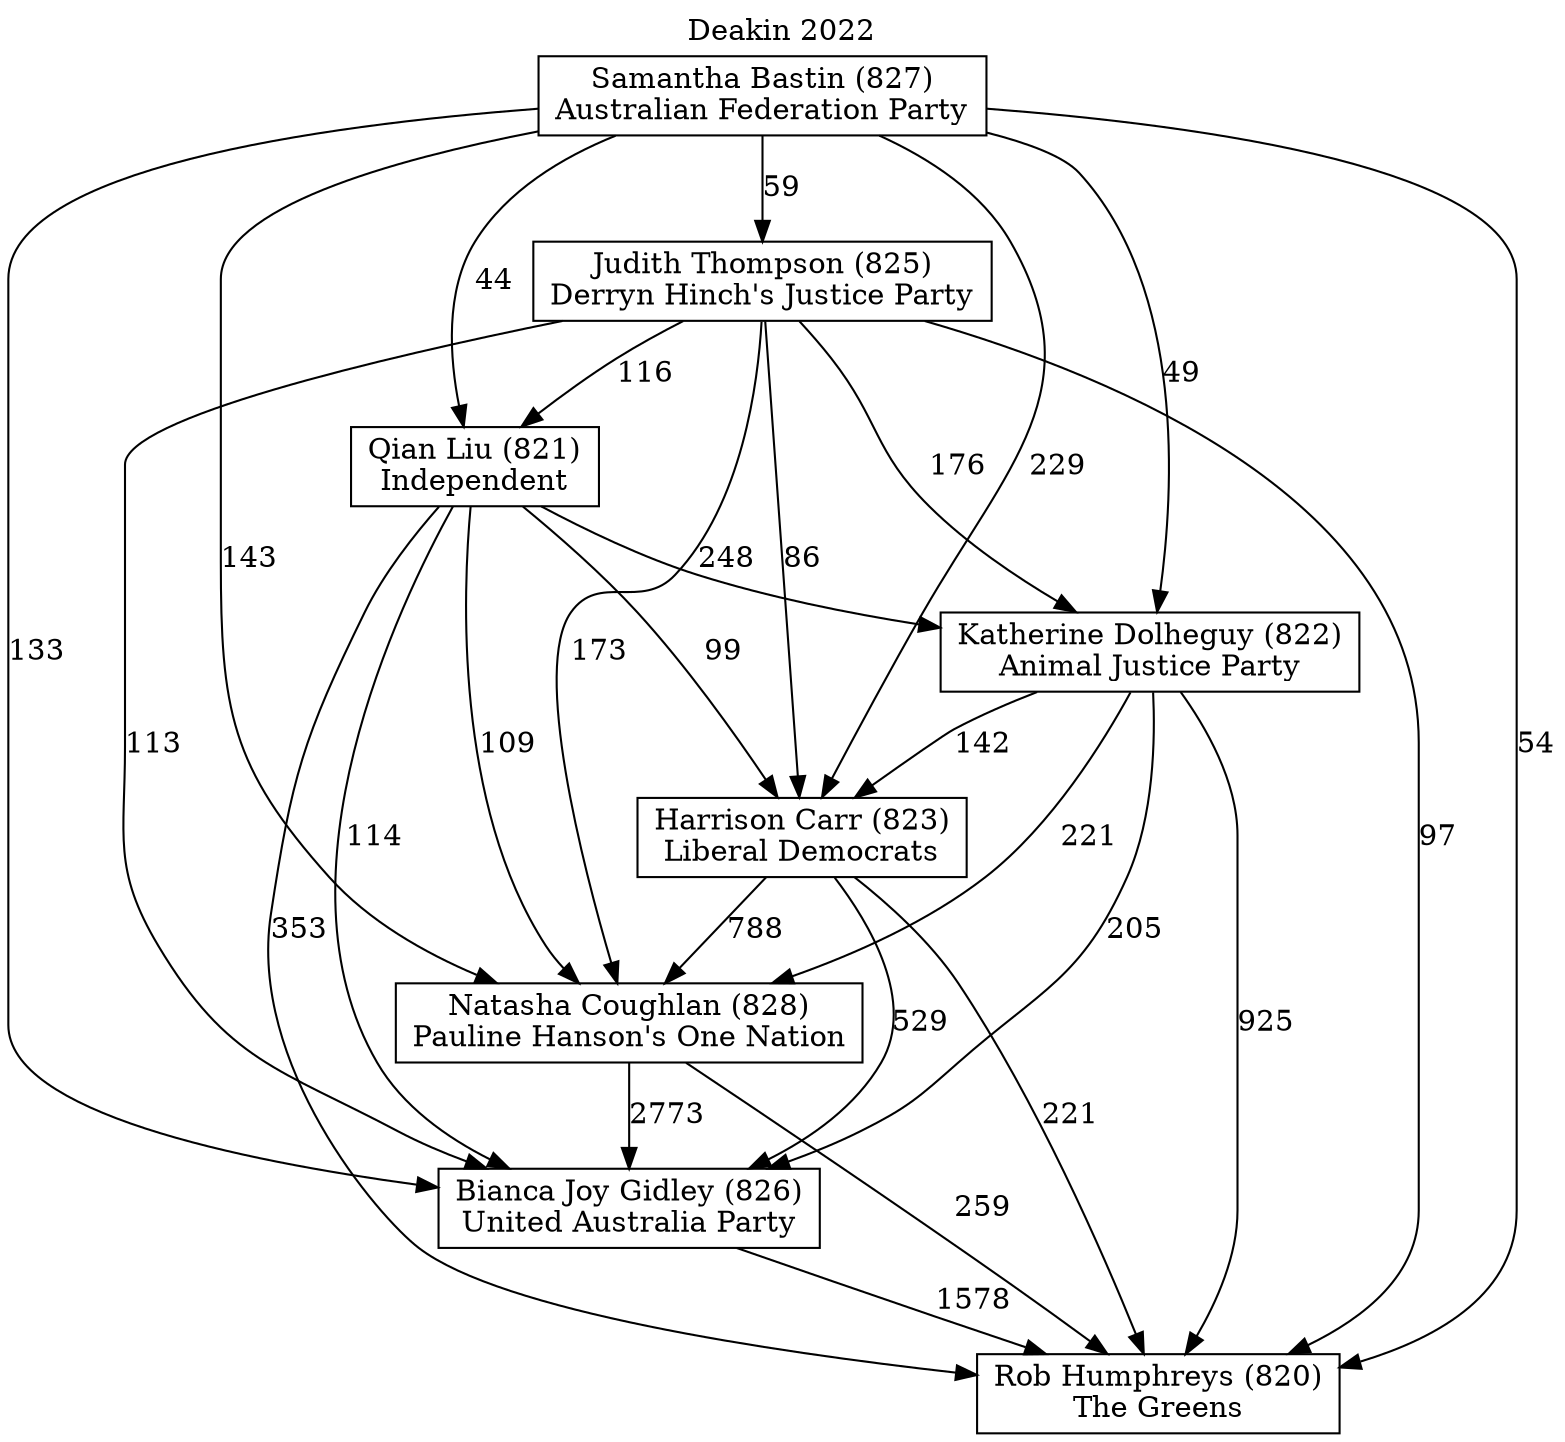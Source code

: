 // House preference flow
digraph "Rob Humphreys (820)_Deakin_2022" {
	graph [label="Deakin 2022" labelloc=t mclimit=10]
	node [shape=box]
	"Natasha Coughlan (828)" [label="Natasha Coughlan (828)
Pauline Hanson's One Nation"]
	"Katherine Dolheguy (822)" [label="Katherine Dolheguy (822)
Animal Justice Party"]
	"Bianca Joy Gidley (826)" [label="Bianca Joy Gidley (826)
United Australia Party"]
	"Judith Thompson (825)" [label="Judith Thompson (825)
Derryn Hinch's Justice Party"]
	"Samantha Bastin (827)" [label="Samantha Bastin (827)
Australian Federation Party"]
	"Rob Humphreys (820)" [label="Rob Humphreys (820)
The Greens"]
	"Qian Liu (821)" [label="Qian Liu (821)
Independent"]
	"Harrison Carr (823)" [label="Harrison Carr (823)
Liberal Democrats"]
	"Qian Liu (821)" -> "Katherine Dolheguy (822)" [label=248]
	"Bianca Joy Gidley (826)" -> "Rob Humphreys (820)" [label=1578]
	"Katherine Dolheguy (822)" -> "Bianca Joy Gidley (826)" [label=205]
	"Natasha Coughlan (828)" -> "Bianca Joy Gidley (826)" [label=2773]
	"Qian Liu (821)" -> "Rob Humphreys (820)" [label=353]
	"Samantha Bastin (827)" -> "Judith Thompson (825)" [label=59]
	"Qian Liu (821)" -> "Bianca Joy Gidley (826)" [label=114]
	"Judith Thompson (825)" -> "Katherine Dolheguy (822)" [label=176]
	"Qian Liu (821)" -> "Harrison Carr (823)" [label=99]
	"Samantha Bastin (827)" -> "Harrison Carr (823)" [label=229]
	"Judith Thompson (825)" -> "Bianca Joy Gidley (826)" [label=113]
	"Judith Thompson (825)" -> "Harrison Carr (823)" [label=86]
	"Qian Liu (821)" -> "Natasha Coughlan (828)" [label=109]
	"Natasha Coughlan (828)" -> "Rob Humphreys (820)" [label=259]
	"Judith Thompson (825)" -> "Natasha Coughlan (828)" [label=173]
	"Judith Thompson (825)" -> "Rob Humphreys (820)" [label=97]
	"Samantha Bastin (827)" -> "Rob Humphreys (820)" [label=54]
	"Katherine Dolheguy (822)" -> "Rob Humphreys (820)" [label=925]
	"Harrison Carr (823)" -> "Rob Humphreys (820)" [label=221]
	"Harrison Carr (823)" -> "Natasha Coughlan (828)" [label=788]
	"Samantha Bastin (827)" -> "Katherine Dolheguy (822)" [label=49]
	"Samantha Bastin (827)" -> "Natasha Coughlan (828)" [label=143]
	"Katherine Dolheguy (822)" -> "Natasha Coughlan (828)" [label=221]
	"Judith Thompson (825)" -> "Qian Liu (821)" [label=116]
	"Samantha Bastin (827)" -> "Bianca Joy Gidley (826)" [label=133]
	"Katherine Dolheguy (822)" -> "Harrison Carr (823)" [label=142]
	"Harrison Carr (823)" -> "Bianca Joy Gidley (826)" [label=529]
	"Samantha Bastin (827)" -> "Qian Liu (821)" [label=44]
}
